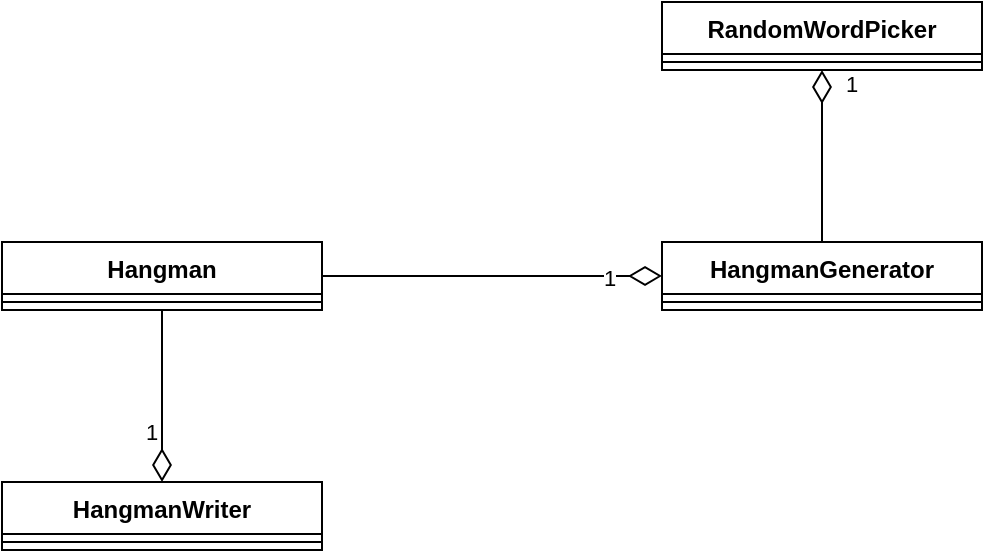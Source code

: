 <mxfile version="14.2.3" type="google"><diagram id="Da0msZGb1-qxn5vSViO9" name="Page-1"><mxGraphModel dx="946" dy="539" grid="1" gridSize="10" guides="1" tooltips="1" connect="1" arrows="1" fold="1" page="1" pageScale="1" pageWidth="1169" pageHeight="1654" math="0" shadow="0"><root><mxCell id="0"/><mxCell id="1" parent="0"/><mxCell id="L9cjFJJBKSnrFUh5ONIZ-1" value="Hangman" style="swimlane;fontStyle=1;align=center;verticalAlign=top;childLayout=stackLayout;horizontal=1;startSize=26;horizontalStack=0;resizeParent=1;resizeParentMax=0;resizeLast=0;collapsible=1;marginBottom=0;" vertex="1" parent="1"><mxGeometry x="200" y="170" width="160" height="34" as="geometry"/></mxCell><mxCell id="L9cjFJJBKSnrFUh5ONIZ-3" value="" style="line;strokeWidth=1;fillColor=none;align=left;verticalAlign=middle;spacingTop=-1;spacingLeft=3;spacingRight=3;rotatable=0;labelPosition=right;points=[];portConstraint=eastwest;" vertex="1" parent="L9cjFJJBKSnrFUh5ONIZ-1"><mxGeometry y="26" width="160" height="8" as="geometry"/></mxCell><mxCell id="L9cjFJJBKSnrFUh5ONIZ-5" value="HangmanGenerator" style="swimlane;fontStyle=1;align=center;verticalAlign=top;childLayout=stackLayout;horizontal=1;startSize=26;horizontalStack=0;resizeParent=1;resizeParentMax=0;resizeLast=0;collapsible=1;marginBottom=0;" vertex="1" parent="1"><mxGeometry x="530" y="170" width="160" height="34" as="geometry"/></mxCell><mxCell id="L9cjFJJBKSnrFUh5ONIZ-6" value="" style="line;strokeWidth=1;fillColor=none;align=left;verticalAlign=middle;spacingTop=-1;spacingLeft=3;spacingRight=3;rotatable=0;labelPosition=right;points=[];portConstraint=eastwest;" vertex="1" parent="L9cjFJJBKSnrFUh5ONIZ-5"><mxGeometry y="26" width="160" height="8" as="geometry"/></mxCell><mxCell id="L9cjFJJBKSnrFUh5ONIZ-7" value="RandomWordPicker" style="swimlane;fontStyle=1;align=center;verticalAlign=top;childLayout=stackLayout;horizontal=1;startSize=26;horizontalStack=0;resizeParent=1;resizeParentMax=0;resizeLast=0;collapsible=1;marginBottom=0;" vertex="1" parent="1"><mxGeometry x="530" y="50" width="160" height="34" as="geometry"/></mxCell><mxCell id="L9cjFJJBKSnrFUh5ONIZ-8" value="" style="line;strokeWidth=1;fillColor=none;align=left;verticalAlign=middle;spacingTop=-1;spacingLeft=3;spacingRight=3;rotatable=0;labelPosition=right;points=[];portConstraint=eastwest;" vertex="1" parent="L9cjFJJBKSnrFUh5ONIZ-7"><mxGeometry y="26" width="160" height="8" as="geometry"/></mxCell><mxCell id="L9cjFJJBKSnrFUh5ONIZ-9" value="1" style="endArrow=none;html=1;endSize=12;startArrow=diamondThin;startSize=14;startFill=0;edgeStyle=orthogonalEdgeStyle;align=left;verticalAlign=bottom;exitX=0.5;exitY=1;exitDx=0;exitDy=0;entryX=0.5;entryY=0;entryDx=0;entryDy=0;endFill=0;" edge="1" parent="1" source="L9cjFJJBKSnrFUh5ONIZ-7" target="L9cjFJJBKSnrFUh5ONIZ-5"><mxGeometry x="-0.628" y="10" relative="1" as="geometry"><mxPoint x="570" y="350" as="sourcePoint"/><mxPoint x="730" y="350" as="targetPoint"/><mxPoint as="offset"/></mxGeometry></mxCell><mxCell id="L9cjFJJBKSnrFUh5ONIZ-10" value="1" style="endArrow=none;html=1;endSize=12;startArrow=diamondThin;startSize=14;startFill=0;edgeStyle=orthogonalEdgeStyle;align=left;verticalAlign=bottom;exitX=0;exitY=0.5;exitDx=0;exitDy=0;entryX=1;entryY=0.5;entryDx=0;entryDy=0;endFill=0;" edge="1" parent="1" source="L9cjFJJBKSnrFUh5ONIZ-5" target="L9cjFJJBKSnrFUh5ONIZ-1"><mxGeometry x="-0.628" y="10" relative="1" as="geometry"><mxPoint x="620" y="94" as="sourcePoint"/><mxPoint x="620" y="180" as="targetPoint"/><mxPoint as="offset"/></mxGeometry></mxCell><mxCell id="L9cjFJJBKSnrFUh5ONIZ-11" value="HangmanWriter" style="swimlane;fontStyle=1;align=center;verticalAlign=top;childLayout=stackLayout;horizontal=1;startSize=26;horizontalStack=0;resizeParent=1;resizeParentMax=0;resizeLast=0;collapsible=1;marginBottom=0;" vertex="1" parent="1"><mxGeometry x="200" y="290" width="160" height="34" as="geometry"/></mxCell><mxCell id="L9cjFJJBKSnrFUh5ONIZ-12" value="" style="line;strokeWidth=1;fillColor=none;align=left;verticalAlign=middle;spacingTop=-1;spacingLeft=3;spacingRight=3;rotatable=0;labelPosition=right;points=[];portConstraint=eastwest;" vertex="1" parent="L9cjFJJBKSnrFUh5ONIZ-11"><mxGeometry y="26" width="160" height="8" as="geometry"/></mxCell><mxCell id="L9cjFJJBKSnrFUh5ONIZ-13" value="1" style="endArrow=none;html=1;endSize=12;startArrow=diamondThin;startSize=14;startFill=0;edgeStyle=orthogonalEdgeStyle;align=left;verticalAlign=bottom;exitX=0.5;exitY=0;exitDx=0;exitDy=0;entryX=0.5;entryY=1;entryDx=0;entryDy=0;endFill=0;" edge="1" parent="1" source="L9cjFJJBKSnrFUh5ONIZ-11" target="L9cjFJJBKSnrFUh5ONIZ-1"><mxGeometry x="-0.628" y="10" relative="1" as="geometry"><mxPoint x="540" y="197" as="sourcePoint"/><mxPoint x="370" y="197" as="targetPoint"/><mxPoint as="offset"/></mxGeometry></mxCell></root></mxGraphModel></diagram></mxfile>